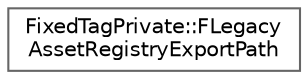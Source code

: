 digraph "Graphical Class Hierarchy"
{
 // INTERACTIVE_SVG=YES
 // LATEX_PDF_SIZE
  bgcolor="transparent";
  edge [fontname=Helvetica,fontsize=10,labelfontname=Helvetica,labelfontsize=10];
  node [fontname=Helvetica,fontsize=10,shape=box,height=0.2,width=0.4];
  rankdir="LR";
  Node0 [id="Node000000",label="FixedTagPrivate::FLegacy\lAssetRegistryExportPath",height=0.2,width=0.4,color="grey40", fillcolor="white", style="filled",URL="$de/d44/structFixedTagPrivate_1_1FLegacyAssetRegistryExportPath.html",tooltip=" "];
}
